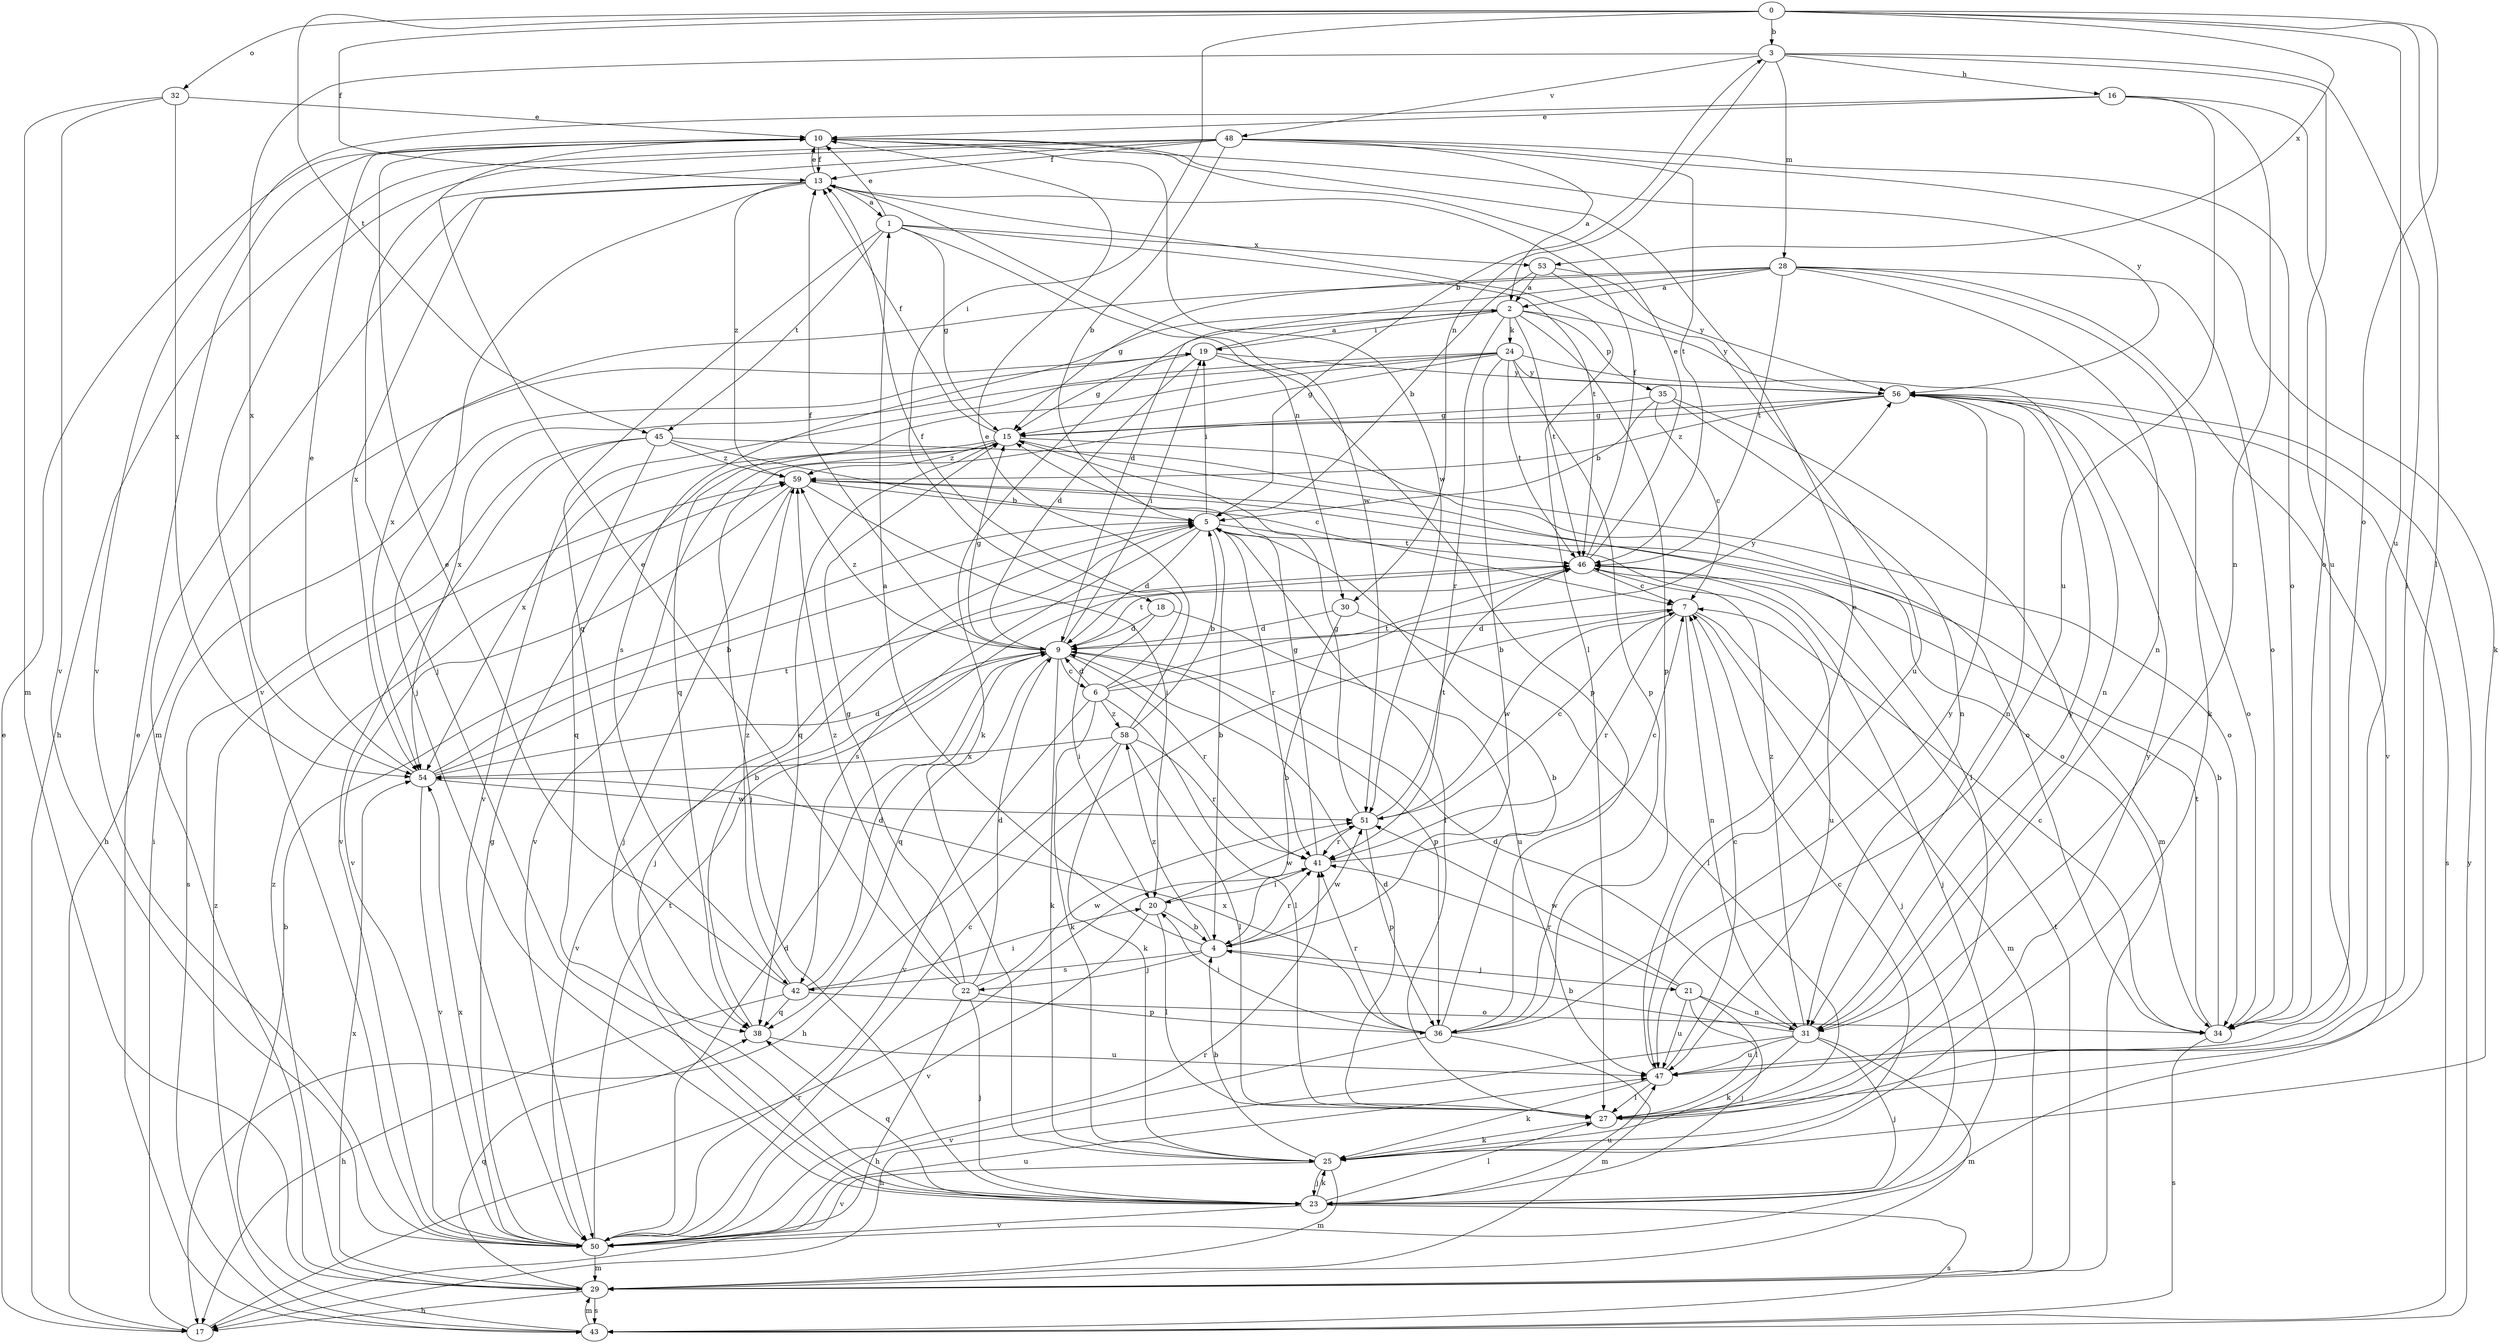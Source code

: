 strict digraph  {
0;
1;
2;
3;
4;
5;
6;
7;
9;
10;
13;
15;
16;
17;
18;
19;
20;
21;
22;
23;
24;
25;
27;
28;
29;
30;
31;
32;
34;
35;
36;
38;
41;
42;
43;
45;
46;
47;
48;
50;
51;
53;
54;
56;
58;
59;
0 -> 3  [label=b];
0 -> 13  [label=f];
0 -> 18  [label=i];
0 -> 27  [label=l];
0 -> 32  [label=o];
0 -> 34  [label=o];
0 -> 45  [label=t];
0 -> 47  [label=u];
0 -> 53  [label=x];
1 -> 10  [label=e];
1 -> 15  [label=g];
1 -> 30  [label=n];
1 -> 38  [label=q];
1 -> 45  [label=t];
1 -> 46  [label=t];
1 -> 53  [label=x];
2 -> 19  [label=i];
2 -> 24  [label=k];
2 -> 25  [label=k];
2 -> 35  [label=p];
2 -> 36  [label=p];
2 -> 41  [label=r];
2 -> 42  [label=s];
2 -> 46  [label=t];
2 -> 56  [label=y];
3 -> 16  [label=h];
3 -> 27  [label=l];
3 -> 28  [label=m];
3 -> 30  [label=n];
3 -> 47  [label=u];
3 -> 48  [label=v];
3 -> 54  [label=x];
4 -> 1  [label=a];
4 -> 21  [label=j];
4 -> 22  [label=j];
4 -> 41  [label=r];
4 -> 42  [label=s];
4 -> 51  [label=w];
4 -> 58  [label=z];
5 -> 3  [label=b];
5 -> 4  [label=b];
5 -> 9  [label=d];
5 -> 19  [label=i];
5 -> 23  [label=j];
5 -> 27  [label=l];
5 -> 41  [label=r];
5 -> 42  [label=s];
5 -> 46  [label=t];
6 -> 9  [label=d];
6 -> 13  [label=f];
6 -> 25  [label=k];
6 -> 27  [label=l];
6 -> 46  [label=t];
6 -> 50  [label=v];
6 -> 56  [label=y];
6 -> 58  [label=z];
7 -> 9  [label=d];
7 -> 23  [label=j];
7 -> 29  [label=m];
7 -> 31  [label=n];
7 -> 41  [label=r];
7 -> 51  [label=w];
9 -> 6  [label=c];
9 -> 13  [label=f];
9 -> 15  [label=g];
9 -> 19  [label=i];
9 -> 25  [label=k];
9 -> 36  [label=p];
9 -> 38  [label=q];
9 -> 41  [label=r];
9 -> 46  [label=t];
9 -> 50  [label=v];
9 -> 59  [label=z];
10 -> 13  [label=f];
10 -> 51  [label=w];
10 -> 56  [label=y];
13 -> 1  [label=a];
13 -> 10  [label=e];
13 -> 23  [label=j];
13 -> 27  [label=l];
13 -> 29  [label=m];
13 -> 51  [label=w];
13 -> 54  [label=x];
13 -> 59  [label=z];
15 -> 13  [label=f];
15 -> 27  [label=l];
15 -> 34  [label=o];
15 -> 38  [label=q];
15 -> 50  [label=v];
15 -> 54  [label=x];
15 -> 59  [label=z];
16 -> 10  [label=e];
16 -> 31  [label=n];
16 -> 34  [label=o];
16 -> 47  [label=u];
16 -> 50  [label=v];
17 -> 10  [label=e];
17 -> 19  [label=i];
17 -> 41  [label=r];
18 -> 9  [label=d];
18 -> 20  [label=i];
18 -> 47  [label=u];
19 -> 2  [label=a];
19 -> 9  [label=d];
19 -> 15  [label=g];
19 -> 17  [label=h];
19 -> 36  [label=p];
19 -> 56  [label=y];
20 -> 4  [label=b];
20 -> 27  [label=l];
20 -> 50  [label=v];
20 -> 51  [label=w];
21 -> 23  [label=j];
21 -> 27  [label=l];
21 -> 31  [label=n];
21 -> 41  [label=r];
21 -> 47  [label=u];
21 -> 51  [label=w];
22 -> 9  [label=d];
22 -> 10  [label=e];
22 -> 15  [label=g];
22 -> 17  [label=h];
22 -> 23  [label=j];
22 -> 36  [label=p];
22 -> 51  [label=w];
22 -> 59  [label=z];
23 -> 25  [label=k];
23 -> 27  [label=l];
23 -> 38  [label=q];
23 -> 43  [label=s];
23 -> 47  [label=u];
23 -> 50  [label=v];
24 -> 4  [label=b];
24 -> 15  [label=g];
24 -> 31  [label=n];
24 -> 36  [label=p];
24 -> 38  [label=q];
24 -> 46  [label=t];
24 -> 50  [label=v];
24 -> 54  [label=x];
24 -> 56  [label=y];
25 -> 4  [label=b];
25 -> 7  [label=c];
25 -> 23  [label=j];
25 -> 29  [label=m];
25 -> 50  [label=v];
27 -> 9  [label=d];
27 -> 25  [label=k];
27 -> 56  [label=y];
28 -> 2  [label=a];
28 -> 9  [label=d];
28 -> 15  [label=g];
28 -> 25  [label=k];
28 -> 31  [label=n];
28 -> 34  [label=o];
28 -> 46  [label=t];
28 -> 50  [label=v];
28 -> 54  [label=x];
29 -> 17  [label=h];
29 -> 38  [label=q];
29 -> 43  [label=s];
29 -> 46  [label=t];
29 -> 54  [label=x];
29 -> 59  [label=z];
30 -> 4  [label=b];
30 -> 9  [label=d];
30 -> 27  [label=l];
31 -> 4  [label=b];
31 -> 9  [label=d];
31 -> 17  [label=h];
31 -> 23  [label=j];
31 -> 25  [label=k];
31 -> 29  [label=m];
31 -> 47  [label=u];
31 -> 56  [label=y];
31 -> 59  [label=z];
32 -> 10  [label=e];
32 -> 29  [label=m];
32 -> 50  [label=v];
32 -> 54  [label=x];
34 -> 5  [label=b];
34 -> 7  [label=c];
34 -> 43  [label=s];
34 -> 46  [label=t];
35 -> 5  [label=b];
35 -> 7  [label=c];
35 -> 15  [label=g];
35 -> 29  [label=m];
35 -> 31  [label=n];
36 -> 5  [label=b];
36 -> 20  [label=i];
36 -> 29  [label=m];
36 -> 41  [label=r];
36 -> 50  [label=v];
36 -> 54  [label=x];
36 -> 56  [label=y];
38 -> 5  [label=b];
38 -> 47  [label=u];
41 -> 7  [label=c];
41 -> 15  [label=g];
41 -> 20  [label=i];
42 -> 9  [label=d];
42 -> 10  [label=e];
42 -> 17  [label=h];
42 -> 20  [label=i];
42 -> 34  [label=o];
42 -> 38  [label=q];
42 -> 59  [label=z];
43 -> 5  [label=b];
43 -> 10  [label=e];
43 -> 29  [label=m];
43 -> 56  [label=y];
43 -> 59  [label=z];
45 -> 7  [label=c];
45 -> 34  [label=o];
45 -> 38  [label=q];
45 -> 43  [label=s];
45 -> 50  [label=v];
45 -> 59  [label=z];
46 -> 7  [label=c];
46 -> 10  [label=e];
46 -> 13  [label=f];
46 -> 23  [label=j];
46 -> 47  [label=u];
47 -> 7  [label=c];
47 -> 10  [label=e];
47 -> 25  [label=k];
47 -> 27  [label=l];
48 -> 2  [label=a];
48 -> 5  [label=b];
48 -> 13  [label=f];
48 -> 17  [label=h];
48 -> 23  [label=j];
48 -> 25  [label=k];
48 -> 34  [label=o];
48 -> 46  [label=t];
48 -> 50  [label=v];
50 -> 7  [label=c];
50 -> 9  [label=d];
50 -> 15  [label=g];
50 -> 29  [label=m];
50 -> 41  [label=r];
50 -> 46  [label=t];
50 -> 47  [label=u];
50 -> 54  [label=x];
51 -> 7  [label=c];
51 -> 15  [label=g];
51 -> 36  [label=p];
51 -> 41  [label=r];
51 -> 46  [label=t];
53 -> 2  [label=a];
53 -> 5  [label=b];
53 -> 47  [label=u];
53 -> 56  [label=y];
54 -> 5  [label=b];
54 -> 9  [label=d];
54 -> 10  [label=e];
54 -> 46  [label=t];
54 -> 50  [label=v];
54 -> 51  [label=w];
56 -> 15  [label=g];
56 -> 23  [label=j];
56 -> 31  [label=n];
56 -> 34  [label=o];
56 -> 43  [label=s];
56 -> 59  [label=z];
58 -> 5  [label=b];
58 -> 10  [label=e];
58 -> 17  [label=h];
58 -> 25  [label=k];
58 -> 27  [label=l];
58 -> 41  [label=r];
58 -> 54  [label=x];
59 -> 5  [label=b];
59 -> 20  [label=i];
59 -> 23  [label=j];
59 -> 34  [label=o];
59 -> 50  [label=v];
}
